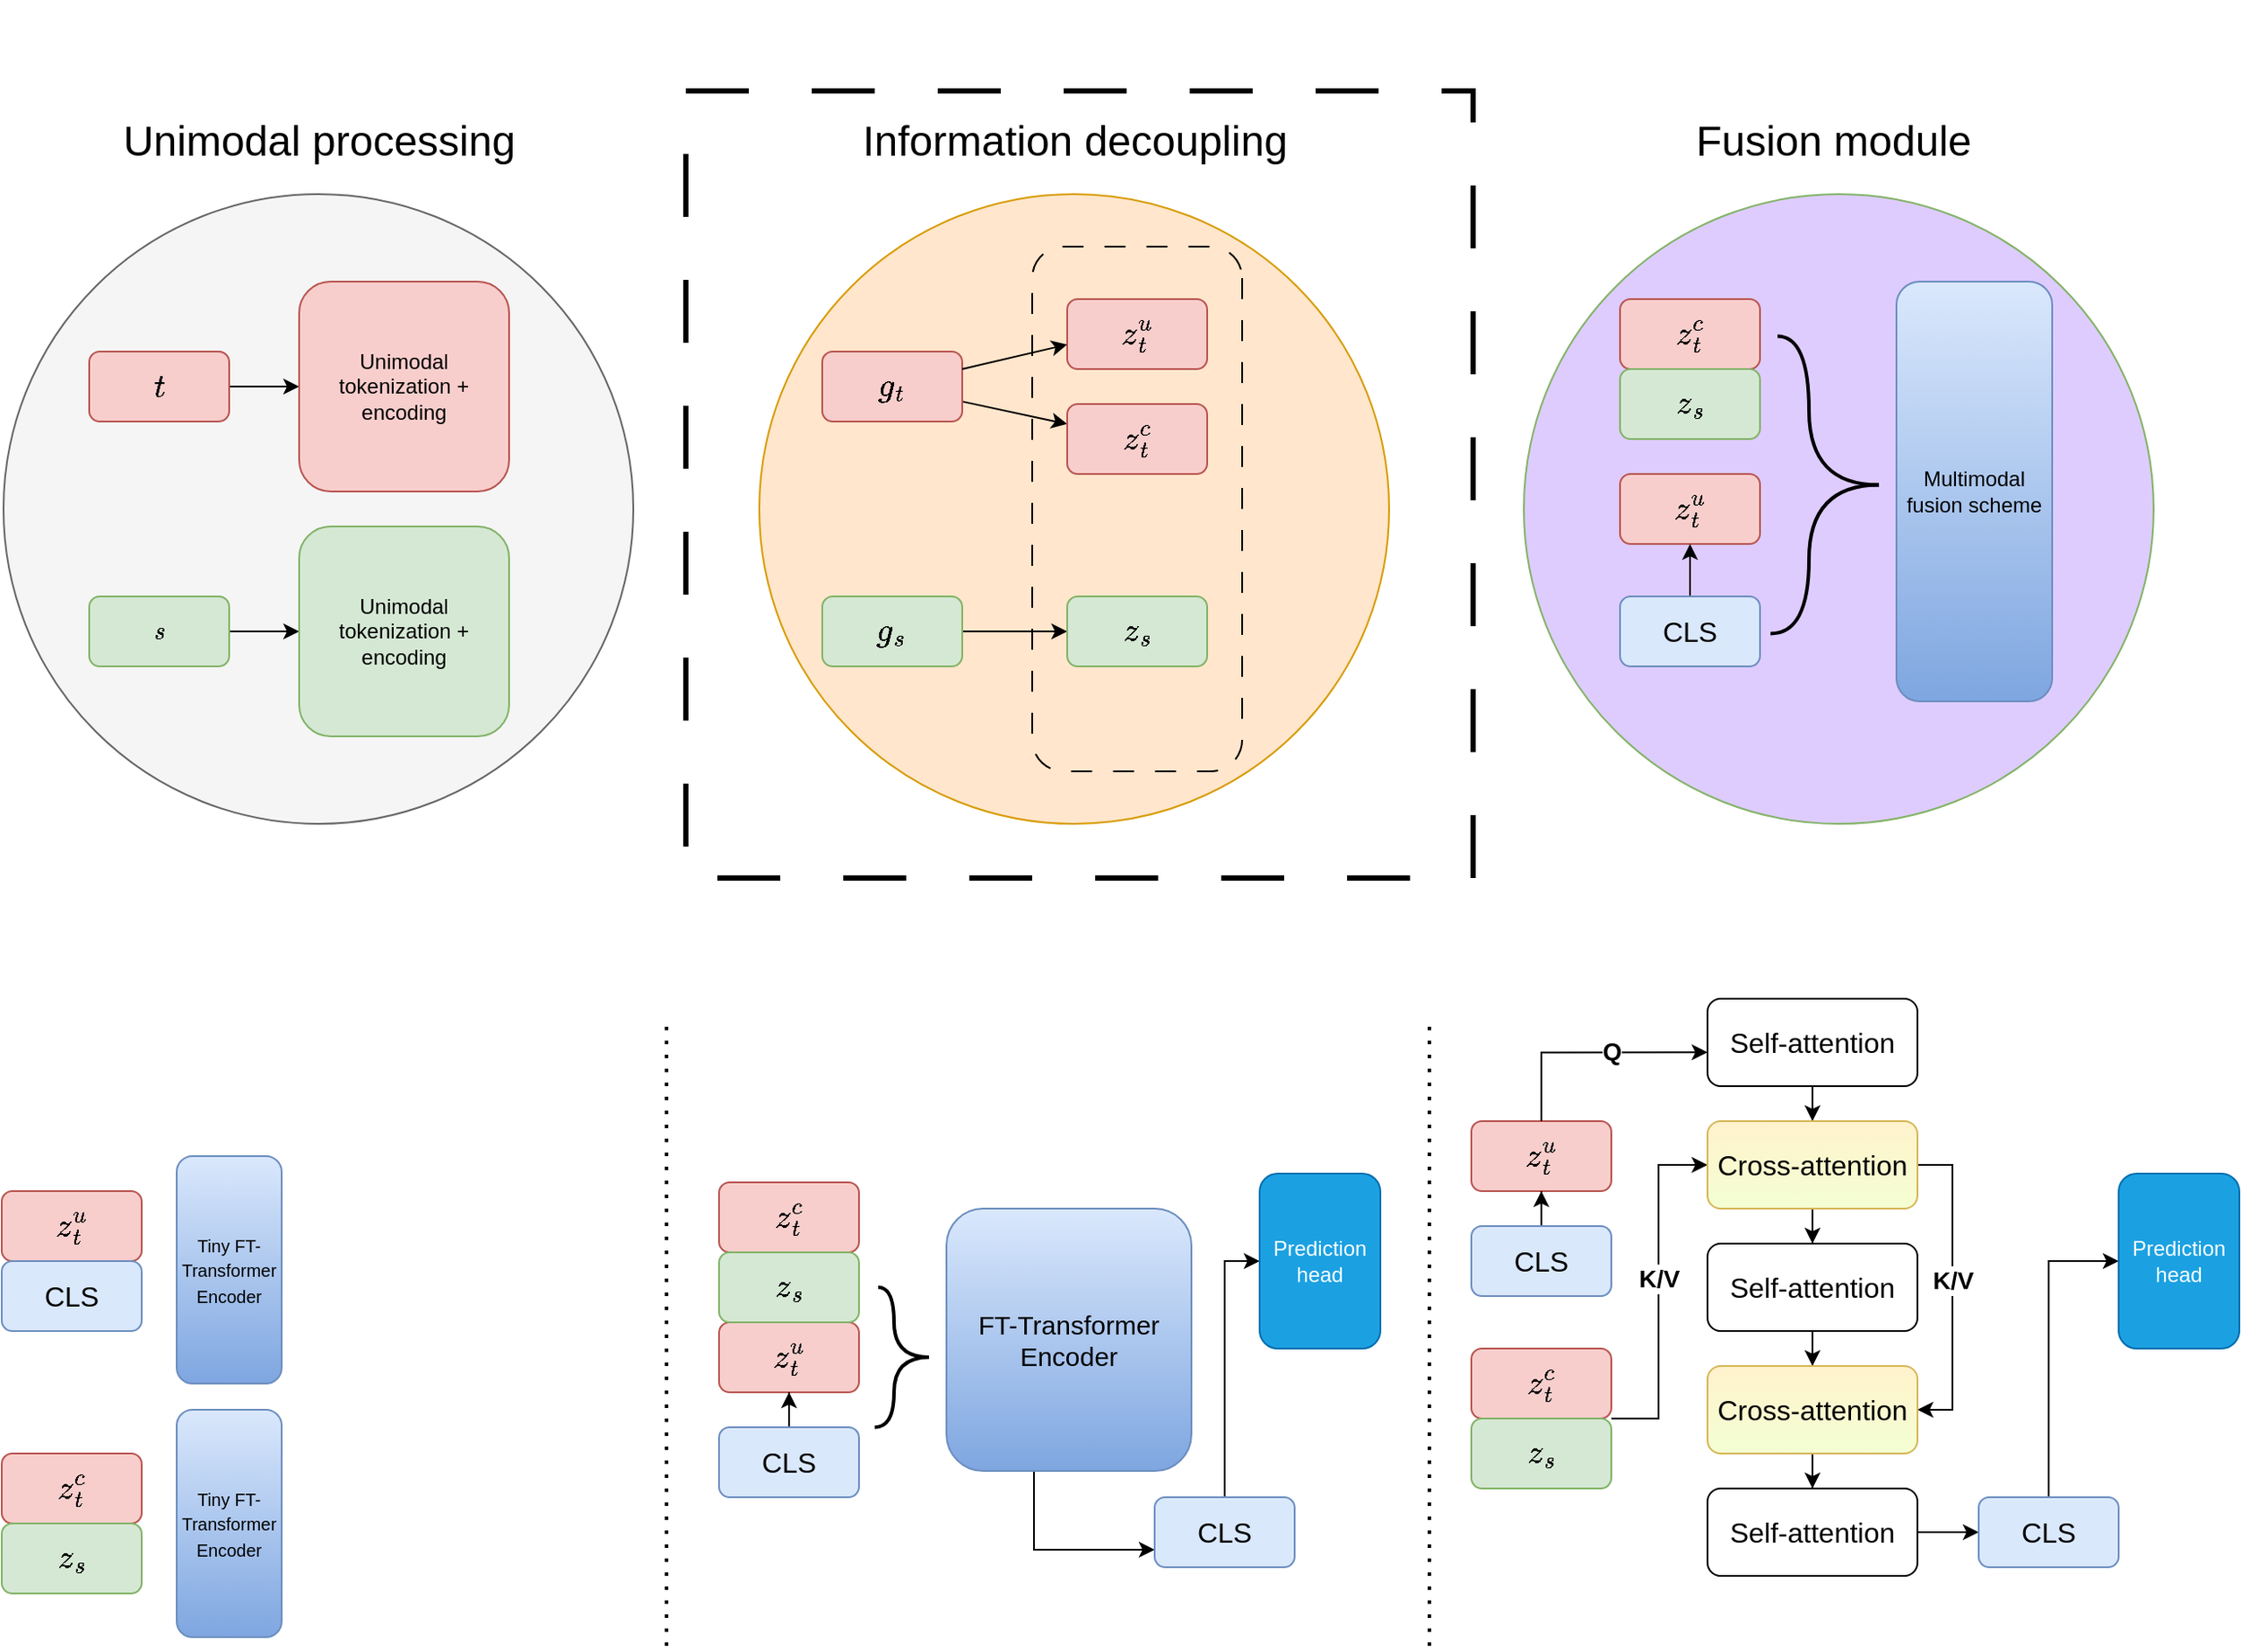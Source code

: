 <mxfile version="26.0.3">
  <diagram name="Page-1" id="ppDWNuSZf4CIT6eY6HD5">
    <mxGraphModel dx="892" dy="1739" grid="1" gridSize="10" guides="1" tooltips="1" connect="1" arrows="1" fold="1" page="1" pageScale="1" pageWidth="827" pageHeight="1169" math="1" shadow="0">
      <root>
        <mxCell id="0" />
        <mxCell id="1" parent="0" />
        <mxCell id="b5ZvEWZHJdZfXE5YK8wL-39" value="" style="ellipse;whiteSpace=wrap;html=1;aspect=fixed;fillColor=#DECCFF;strokeColor=#82b366;" vertex="1" parent="1">
          <mxGeometry x="950" y="50" width="360" height="360" as="geometry" />
        </mxCell>
        <mxCell id="b5ZvEWZHJdZfXE5YK8wL-23" value="" style="ellipse;whiteSpace=wrap;html=1;aspect=fixed;fillColor=#ffe6cc;strokeColor=#d79b00;" vertex="1" parent="1">
          <mxGeometry x="513" y="50" width="360" height="360" as="geometry" />
        </mxCell>
        <mxCell id="b5ZvEWZHJdZfXE5YK8wL-9" value="" style="ellipse;whiteSpace=wrap;html=1;aspect=fixed;fillColor=#f5f5f5;strokeColor=#666666;fontColor=#333333;" vertex="1" parent="1">
          <mxGeometry x="81" y="50" width="360" height="360" as="geometry" />
        </mxCell>
        <mxCell id="b5ZvEWZHJdZfXE5YK8wL-8" value="" style="edgeStyle=orthogonalEdgeStyle;rounded=0;orthogonalLoop=1;jettySize=auto;html=1;" edge="1" parent="1" source="b5ZvEWZHJdZfXE5YK8wL-2" target="b5ZvEWZHJdZfXE5YK8wL-5">
          <mxGeometry relative="1" as="geometry" />
        </mxCell>
        <mxCell id="b5ZvEWZHJdZfXE5YK8wL-2" value="&lt;font style=&quot;font-size: 16px;&quot;&gt;$$t$$&lt;/font&gt;" style="rounded=1;whiteSpace=wrap;html=1;fillColor=#f8cecc;strokeColor=#b85450;" vertex="1" parent="1">
          <mxGeometry x="130" y="140" width="80" height="40" as="geometry" />
        </mxCell>
        <mxCell id="b5ZvEWZHJdZfXE5YK8wL-7" value="" style="edgeStyle=orthogonalEdgeStyle;rounded=0;orthogonalLoop=1;jettySize=auto;html=1;" edge="1" parent="1" source="b5ZvEWZHJdZfXE5YK8wL-4" target="b5ZvEWZHJdZfXE5YK8wL-6">
          <mxGeometry relative="1" as="geometry" />
        </mxCell>
        <mxCell id="b5ZvEWZHJdZfXE5YK8wL-4" value="$$s$$" style="rounded=1;whiteSpace=wrap;html=1;fillColor=#d5e8d4;strokeColor=#82b366;" vertex="1" parent="1">
          <mxGeometry x="130" y="280" width="80" height="40" as="geometry" />
        </mxCell>
        <mxCell id="b5ZvEWZHJdZfXE5YK8wL-5" value="Unimodal tokenization + encoding" style="rounded=1;whiteSpace=wrap;html=1;fillColor=#f8cecc;strokeColor=#b85450;" vertex="1" parent="1">
          <mxGeometry x="250" y="100" width="120" height="120" as="geometry" />
        </mxCell>
        <mxCell id="b5ZvEWZHJdZfXE5YK8wL-6" value="Unimodal tokenization + encoding" style="rounded=1;whiteSpace=wrap;html=1;fillColor=#d5e8d4;strokeColor=#82b366;" vertex="1" parent="1">
          <mxGeometry x="250" y="240" width="120" height="120" as="geometry" />
        </mxCell>
        <mxCell id="b5ZvEWZHJdZfXE5YK8wL-19" value="" style="rounded=0;orthogonalLoop=1;jettySize=auto;html=1;" edge="1" parent="1" source="b5ZvEWZHJdZfXE5YK8wL-13" target="b5ZvEWZHJdZfXE5YK8wL-17">
          <mxGeometry relative="1" as="geometry" />
        </mxCell>
        <mxCell id="b5ZvEWZHJdZfXE5YK8wL-13" value="&lt;font style=&quot;font-size: 16px;&quot;&gt;$$g_t$$&lt;/font&gt;" style="rounded=1;whiteSpace=wrap;html=1;fillColor=#f8cecc;strokeColor=#b85450;" vertex="1" parent="1">
          <mxGeometry x="549" y="140" width="80" height="40" as="geometry" />
        </mxCell>
        <mxCell id="b5ZvEWZHJdZfXE5YK8wL-22" value="" style="edgeStyle=orthogonalEdgeStyle;rounded=0;orthogonalLoop=1;jettySize=auto;html=1;" edge="1" parent="1" source="b5ZvEWZHJdZfXE5YK8wL-14" target="b5ZvEWZHJdZfXE5YK8wL-18">
          <mxGeometry relative="1" as="geometry" />
        </mxCell>
        <mxCell id="b5ZvEWZHJdZfXE5YK8wL-14" value="&lt;font style=&quot;font-size: 16px;&quot;&gt;$$g_s$$&lt;/font&gt;" style="rounded=1;whiteSpace=wrap;html=1;fillColor=#d5e8d4;strokeColor=#82b366;" vertex="1" parent="1">
          <mxGeometry x="549" y="280" width="80" height="40" as="geometry" />
        </mxCell>
        <mxCell id="b5ZvEWZHJdZfXE5YK8wL-15" value="" style="rounded=1;whiteSpace=wrap;html=1;rotation=90;fillColor=none;dashed=1;dashPattern=12 12;" vertex="1" parent="1">
          <mxGeometry x="579" y="170" width="300" height="120" as="geometry" />
        </mxCell>
        <mxCell id="b5ZvEWZHJdZfXE5YK8wL-16" value="&lt;font style=&quot;font-size: 16px;&quot;&gt;$$z_t^u$$&lt;/font&gt;" style="rounded=1;whiteSpace=wrap;html=1;fillColor=#f8cecc;strokeColor=#b85450;" vertex="1" parent="1">
          <mxGeometry x="689" y="110" width="80" height="40" as="geometry" />
        </mxCell>
        <mxCell id="b5ZvEWZHJdZfXE5YK8wL-17" value="&lt;font style=&quot;font-size: 16px;&quot;&gt;$$z_t^c$$&lt;/font&gt;" style="rounded=1;whiteSpace=wrap;html=1;fillColor=#f8cecc;strokeColor=#b85450;" vertex="1" parent="1">
          <mxGeometry x="689" y="170" width="80" height="40" as="geometry" />
        </mxCell>
        <mxCell id="b5ZvEWZHJdZfXE5YK8wL-18" value="&lt;font style=&quot;font-size: 16px;&quot;&gt;$$z_s$$&lt;/font&gt;" style="rounded=1;whiteSpace=wrap;html=1;fillColor=#d5e8d4;strokeColor=#82b366;" vertex="1" parent="1">
          <mxGeometry x="689" y="280" width="80" height="40" as="geometry" />
        </mxCell>
        <mxCell id="b5ZvEWZHJdZfXE5YK8wL-21" value="" style="rounded=0;orthogonalLoop=1;jettySize=auto;html=1;exitX=1;exitY=0.25;exitDx=0;exitDy=0;" edge="1" parent="1" source="b5ZvEWZHJdZfXE5YK8wL-13">
          <mxGeometry relative="1" as="geometry">
            <mxPoint x="629" y="124" as="sourcePoint" />
            <mxPoint x="689" y="136" as="targetPoint" />
          </mxGeometry>
        </mxCell>
        <mxCell id="b5ZvEWZHJdZfXE5YK8wL-24" value="&lt;font style=&quot;font-size: 16px;&quot;&gt;$$z_t^u$$&lt;/font&gt;" style="rounded=1;whiteSpace=wrap;html=1;fillColor=#f8cecc;strokeColor=#b85450;" vertex="1" parent="1">
          <mxGeometry x="1005" y="210" width="80" height="40" as="geometry" />
        </mxCell>
        <mxCell id="b5ZvEWZHJdZfXE5YK8wL-25" value="&lt;font style=&quot;font-size: 16px;&quot;&gt;$$z_t^c$$&lt;/font&gt;" style="rounded=1;whiteSpace=wrap;html=1;fillColor=#f8cecc;strokeColor=#b85450;" vertex="1" parent="1">
          <mxGeometry x="1005" y="110" width="80" height="40" as="geometry" />
        </mxCell>
        <mxCell id="b5ZvEWZHJdZfXE5YK8wL-26" value="&lt;font style=&quot;font-size: 16px;&quot;&gt;$$z_s$$&lt;/font&gt;" style="rounded=1;whiteSpace=wrap;html=1;fillColor=#d5e8d4;strokeColor=#82b366;" vertex="1" parent="1">
          <mxGeometry x="1005" y="150" width="80" height="40" as="geometry" />
        </mxCell>
        <mxCell id="b5ZvEWZHJdZfXE5YK8wL-30" style="edgeStyle=orthogonalEdgeStyle;rounded=0;orthogonalLoop=1;jettySize=auto;html=1;entryX=0.5;entryY=1;entryDx=0;entryDy=0;" edge="1" parent="1" source="b5ZvEWZHJdZfXE5YK8wL-27" target="b5ZvEWZHJdZfXE5YK8wL-24">
          <mxGeometry relative="1" as="geometry" />
        </mxCell>
        <mxCell id="b5ZvEWZHJdZfXE5YK8wL-27" value="&lt;font style=&quot;font-size: 16px;&quot;&gt;CLS&lt;/font&gt;" style="rounded=1;whiteSpace=wrap;html=1;fillColor=#dae8fc;strokeColor=#6c8ebf;" vertex="1" parent="1">
          <mxGeometry x="1005" y="280" width="80" height="40" as="geometry" />
        </mxCell>
        <mxCell id="b5ZvEWZHJdZfXE5YK8wL-37" value="&lt;font&gt;Multimodal fusion scheme&lt;/font&gt;" style="rounded=1;whiteSpace=wrap;html=1;fillColor=#dae8fc;strokeColor=#6c8ebf;gradientColor=#7ea6e0;" vertex="1" parent="1">
          <mxGeometry x="1163" y="100" width="89" height="240" as="geometry" />
        </mxCell>
        <mxCell id="b5ZvEWZHJdZfXE5YK8wL-40" value="" style="group;rotation=-179;" vertex="1" connectable="0" parent="1">
          <mxGeometry x="980" y="-60" width="60" height="170" as="geometry" />
        </mxCell>
        <mxCell id="b5ZvEWZHJdZfXE5YK8wL-41" value="" style="endArrow=none;html=1;rounded=0;fontStyle=1;edgeStyle=orthogonalEdgeStyle;curved=1;strokeWidth=2;" edge="1" parent="b5ZvEWZHJdZfXE5YK8wL-40">
          <mxGeometry width="50" height="50" relative="1" as="geometry">
            <mxPoint x="173" y="276.25" as="sourcePoint" />
            <mxPoint x="111" y="361.25" as="targetPoint" />
            <Array as="points">
              <mxPoint x="133" y="276.25" />
              <mxPoint x="131" y="361.25" />
            </Array>
          </mxGeometry>
        </mxCell>
        <mxCell id="b5ZvEWZHJdZfXE5YK8wL-42" value="" style="endArrow=none;html=1;rounded=0;edgeStyle=orthogonalEdgeStyle;curved=1;strokeWidth=2;" edge="1" parent="b5ZvEWZHJdZfXE5YK8wL-40">
          <mxGeometry width="50" height="50" relative="1" as="geometry">
            <mxPoint x="173" y="276.25" as="sourcePoint" />
            <mxPoint x="115" y="191.25" as="targetPoint" />
            <Array as="points">
              <mxPoint x="133" y="276.25" />
              <mxPoint x="135" y="191.25" />
            </Array>
          </mxGeometry>
        </mxCell>
        <mxCell id="b5ZvEWZHJdZfXE5YK8wL-48" value="&lt;font style=&quot;font-size: 16px;&quot;&gt;$$z_t^u$$&lt;/font&gt;" style="rounded=1;whiteSpace=wrap;html=1;fillColor=#f8cecc;strokeColor=#b85450;" vertex="1" parent="1">
          <mxGeometry x="920" y="580" width="80" height="40" as="geometry" />
        </mxCell>
        <mxCell id="b5ZvEWZHJdZfXE5YK8wL-72" style="edgeStyle=orthogonalEdgeStyle;rounded=0;orthogonalLoop=1;jettySize=auto;html=1;entryX=0;entryY=0.5;entryDx=0;entryDy=0;exitX=1;exitY=1;exitDx=0;exitDy=0;" edge="1" parent="1" source="b5ZvEWZHJdZfXE5YK8wL-49" target="b5ZvEWZHJdZfXE5YK8wL-58">
          <mxGeometry relative="1" as="geometry">
            <Array as="points">
              <mxPoint x="1027" y="750" />
              <mxPoint x="1027" y="605" />
            </Array>
          </mxGeometry>
        </mxCell>
        <mxCell id="b5ZvEWZHJdZfXE5YK8wL-74" value="&lt;font style=&quot;font-size: 14px;&quot;&gt;&lt;b&gt;K/V&lt;/b&gt;&lt;/font&gt;" style="edgeLabel;html=1;align=center;verticalAlign=middle;resizable=0;points=[];" vertex="1" connectable="0" parent="b5ZvEWZHJdZfXE5YK8wL-72">
          <mxGeometry x="0.234" relative="1" as="geometry">
            <mxPoint y="16" as="offset" />
          </mxGeometry>
        </mxCell>
        <mxCell id="b5ZvEWZHJdZfXE5YK8wL-49" value="&lt;font style=&quot;font-size: 16px;&quot;&gt;$$z_t^c$$&lt;/font&gt;" style="rounded=1;whiteSpace=wrap;html=1;fillColor=#f8cecc;strokeColor=#b85450;" vertex="1" parent="1">
          <mxGeometry x="920" y="710" width="80" height="40" as="geometry" />
        </mxCell>
        <mxCell id="b5ZvEWZHJdZfXE5YK8wL-50" value="&lt;font style=&quot;font-size: 16px;&quot;&gt;$$z_s$$&lt;/font&gt;" style="rounded=1;whiteSpace=wrap;html=1;fillColor=#d5e8d4;strokeColor=#82b366;" vertex="1" parent="1">
          <mxGeometry x="920" y="750" width="80" height="40" as="geometry" />
        </mxCell>
        <mxCell id="b5ZvEWZHJdZfXE5YK8wL-51" style="edgeStyle=orthogonalEdgeStyle;rounded=0;orthogonalLoop=1;jettySize=auto;html=1;entryX=0.5;entryY=1;entryDx=0;entryDy=0;" edge="1" parent="1" source="b5ZvEWZHJdZfXE5YK8wL-52" target="b5ZvEWZHJdZfXE5YK8wL-48">
          <mxGeometry relative="1" as="geometry" />
        </mxCell>
        <mxCell id="b5ZvEWZHJdZfXE5YK8wL-52" value="&lt;font style=&quot;font-size: 16px;&quot;&gt;CLS&lt;/font&gt;" style="rounded=1;whiteSpace=wrap;html=1;fillColor=#dae8fc;strokeColor=#6c8ebf;" vertex="1" parent="1">
          <mxGeometry x="920" y="640" width="80" height="40" as="geometry" />
        </mxCell>
        <mxCell id="b5ZvEWZHJdZfXE5YK8wL-64" style="edgeStyle=orthogonalEdgeStyle;rounded=0;orthogonalLoop=1;jettySize=auto;html=1;entryX=0.5;entryY=0;entryDx=0;entryDy=0;" edge="1" parent="1" source="b5ZvEWZHJdZfXE5YK8wL-53" target="b5ZvEWZHJdZfXE5YK8wL-58">
          <mxGeometry relative="1" as="geometry" />
        </mxCell>
        <mxCell id="b5ZvEWZHJdZfXE5YK8wL-53" value="&lt;font style=&quot;font-size: 16px;&quot;&gt;Self-attention&lt;/font&gt;" style="rounded=1;whiteSpace=wrap;html=1;" vertex="1" parent="1">
          <mxGeometry x="1055" y="510" width="120" height="50" as="geometry" />
        </mxCell>
        <mxCell id="b5ZvEWZHJdZfXE5YK8wL-66" style="edgeStyle=orthogonalEdgeStyle;rounded=0;orthogonalLoop=1;jettySize=auto;html=1;entryX=0.5;entryY=0;entryDx=0;entryDy=0;" edge="1" parent="1" source="b5ZvEWZHJdZfXE5YK8wL-56" target="b5ZvEWZHJdZfXE5YK8wL-61">
          <mxGeometry relative="1" as="geometry" />
        </mxCell>
        <mxCell id="b5ZvEWZHJdZfXE5YK8wL-56" value="&lt;font style=&quot;font-size: 16px;&quot;&gt;Self-attention&lt;/font&gt;" style="rounded=1;whiteSpace=wrap;html=1;" vertex="1" parent="1">
          <mxGeometry x="1055" y="650" width="120" height="50" as="geometry" />
        </mxCell>
        <mxCell id="b5ZvEWZHJdZfXE5YK8wL-69" style="edgeStyle=orthogonalEdgeStyle;rounded=0;orthogonalLoop=1;jettySize=auto;html=1;" edge="1" parent="1" source="b5ZvEWZHJdZfXE5YK8wL-57" target="b5ZvEWZHJdZfXE5YK8wL-68">
          <mxGeometry relative="1" as="geometry" />
        </mxCell>
        <mxCell id="b5ZvEWZHJdZfXE5YK8wL-57" value="&lt;font style=&quot;font-size: 16px;&quot;&gt;Self-attention&lt;/font&gt;" style="rounded=1;whiteSpace=wrap;html=1;" vertex="1" parent="1">
          <mxGeometry x="1055" y="790" width="120" height="50" as="geometry" />
        </mxCell>
        <mxCell id="b5ZvEWZHJdZfXE5YK8wL-65" style="edgeStyle=orthogonalEdgeStyle;rounded=0;orthogonalLoop=1;jettySize=auto;html=1;entryX=0.5;entryY=0;entryDx=0;entryDy=0;" edge="1" parent="1" source="b5ZvEWZHJdZfXE5YK8wL-58" target="b5ZvEWZHJdZfXE5YK8wL-56">
          <mxGeometry relative="1" as="geometry" />
        </mxCell>
        <mxCell id="b5ZvEWZHJdZfXE5YK8wL-73" style="edgeStyle=orthogonalEdgeStyle;rounded=0;orthogonalLoop=1;jettySize=auto;html=1;entryX=1;entryY=0.5;entryDx=0;entryDy=0;" edge="1" parent="1" source="b5ZvEWZHJdZfXE5YK8wL-58" target="b5ZvEWZHJdZfXE5YK8wL-61">
          <mxGeometry relative="1" as="geometry">
            <mxPoint x="1200" y="750" as="targetPoint" />
            <Array as="points">
              <mxPoint x="1195" y="605" />
              <mxPoint x="1195" y="745" />
            </Array>
          </mxGeometry>
        </mxCell>
        <mxCell id="b5ZvEWZHJdZfXE5YK8wL-75" value="&lt;b style=&quot;font-size: 14px;&quot;&gt;K/V&lt;/b&gt;" style="edgeLabel;html=1;align=center;verticalAlign=middle;resizable=0;points=[];" vertex="1" connectable="0" parent="b5ZvEWZHJdZfXE5YK8wL-73">
          <mxGeometry x="-0.185" relative="1" as="geometry">
            <mxPoint y="12" as="offset" />
          </mxGeometry>
        </mxCell>
        <mxCell id="b5ZvEWZHJdZfXE5YK8wL-58" value="&lt;font style=&quot;font-size: 16px;&quot;&gt;Cross-attention&lt;/font&gt;" style="rounded=1;whiteSpace=wrap;html=1;fillColor=#fff2cc;strokeColor=#d6b656;gradientColor=#F4FFD3;" vertex="1" parent="1">
          <mxGeometry x="1055" y="580" width="120" height="50" as="geometry" />
        </mxCell>
        <mxCell id="b5ZvEWZHJdZfXE5YK8wL-67" style="edgeStyle=orthogonalEdgeStyle;rounded=0;orthogonalLoop=1;jettySize=auto;html=1;entryX=0.5;entryY=0;entryDx=0;entryDy=0;" edge="1" parent="1" source="b5ZvEWZHJdZfXE5YK8wL-61" target="b5ZvEWZHJdZfXE5YK8wL-57">
          <mxGeometry relative="1" as="geometry" />
        </mxCell>
        <mxCell id="b5ZvEWZHJdZfXE5YK8wL-61" value="&lt;font style=&quot;font-size: 16px;&quot;&gt;Cross-attention&lt;/font&gt;" style="rounded=1;whiteSpace=wrap;html=1;fillColor=#fff2cc;strokeColor=#d6b656;gradientColor=#F4FFD3;" vertex="1" parent="1">
          <mxGeometry x="1055" y="720" width="120" height="50" as="geometry" />
        </mxCell>
        <mxCell id="b5ZvEWZHJdZfXE5YK8wL-62" value="&lt;b style=&quot;font-size: 14px;&quot;&gt;Q&lt;/b&gt;" style="edgeStyle=orthogonalEdgeStyle;rounded=0;orthogonalLoop=1;jettySize=auto;html=1;entryX=0;entryY=0.613;entryDx=0;entryDy=0;entryPerimeter=0;" edge="1" parent="1" source="b5ZvEWZHJdZfXE5YK8wL-48" target="b5ZvEWZHJdZfXE5YK8wL-53">
          <mxGeometry x="0.181" y="1" relative="1" as="geometry">
            <Array as="points">
              <mxPoint x="960" y="541" />
            </Array>
            <mxPoint as="offset" />
          </mxGeometry>
        </mxCell>
        <mxCell id="b5ZvEWZHJdZfXE5YK8wL-71" style="edgeStyle=orthogonalEdgeStyle;rounded=0;orthogonalLoop=1;jettySize=auto;html=1;entryX=0;entryY=0.5;entryDx=0;entryDy=0;" edge="1" parent="1" source="b5ZvEWZHJdZfXE5YK8wL-68" target="b5ZvEWZHJdZfXE5YK8wL-70">
          <mxGeometry relative="1" as="geometry" />
        </mxCell>
        <mxCell id="b5ZvEWZHJdZfXE5YK8wL-68" value="&lt;font style=&quot;font-size: 16px;&quot;&gt;CLS&lt;/font&gt;" style="rounded=1;whiteSpace=wrap;html=1;fillColor=#dae8fc;strokeColor=#6c8ebf;" vertex="1" parent="1">
          <mxGeometry x="1210" y="795" width="80" height="40" as="geometry" />
        </mxCell>
        <mxCell id="b5ZvEWZHJdZfXE5YK8wL-70" value="Prediction head" style="rounded=1;whiteSpace=wrap;html=1;fillColor=#1ba1e2;fontColor=#ffffff;strokeColor=#006EAF;" vertex="1" parent="1">
          <mxGeometry x="1290" y="610" width="69" height="100" as="geometry" />
        </mxCell>
        <mxCell id="b5ZvEWZHJdZfXE5YK8wL-76" value="&lt;font style=&quot;font-size: 24px;&quot;&gt;Unimodal processing&lt;/font&gt;" style="text;html=1;align=center;verticalAlign=middle;resizable=0;points=[];autosize=1;strokeColor=none;fillColor=none;" vertex="1" parent="1">
          <mxGeometry x="136" width="250" height="40" as="geometry" />
        </mxCell>
        <mxCell id="b5ZvEWZHJdZfXE5YK8wL-77" value="&lt;font style=&quot;font-size: 24px;&quot;&gt;Information decoupling&lt;/font&gt;" style="text;html=1;align=center;verticalAlign=middle;resizable=0;points=[];autosize=1;strokeColor=none;fillColor=none;" vertex="1" parent="1">
          <mxGeometry x="558" width="270" height="40" as="geometry" />
        </mxCell>
        <mxCell id="b5ZvEWZHJdZfXE5YK8wL-78" value="&lt;font style=&quot;font-size: 24px;&quot;&gt;Fusion module&amp;nbsp;&lt;/font&gt;" style="text;html=1;align=center;verticalAlign=middle;resizable=0;points=[];autosize=1;strokeColor=none;fillColor=none;" vertex="1" parent="1">
          <mxGeometry x="1035" width="190" height="40" as="geometry" />
        </mxCell>
        <mxCell id="b5ZvEWZHJdZfXE5YK8wL-79" value="" style="rounded=0;whiteSpace=wrap;html=1;fillColor=none;dashed=1;dashPattern=12 12;strokeWidth=3;" vertex="1" parent="1">
          <mxGeometry x="471" y="-9" width="450" height="450" as="geometry" />
        </mxCell>
        <mxCell id="b5ZvEWZHJdZfXE5YK8wL-85" value="&lt;font style=&quot;font-size: 16px;&quot;&gt;$$z_t^u$$&lt;/font&gt;" style="rounded=1;whiteSpace=wrap;html=1;fillColor=#f8cecc;strokeColor=#b85450;" vertex="1" parent="1">
          <mxGeometry x="490" y="695" width="80" height="40" as="geometry" />
        </mxCell>
        <mxCell id="b5ZvEWZHJdZfXE5YK8wL-86" value="&lt;font style=&quot;font-size: 16px;&quot;&gt;$$z_t^c$$&lt;/font&gt;" style="rounded=1;whiteSpace=wrap;html=1;fillColor=#f8cecc;strokeColor=#b85450;" vertex="1" parent="1">
          <mxGeometry x="490" y="615" width="80" height="40" as="geometry" />
        </mxCell>
        <mxCell id="b5ZvEWZHJdZfXE5YK8wL-87" value="&lt;font style=&quot;font-size: 16px;&quot;&gt;$$z_s$$&lt;/font&gt;" style="rounded=1;whiteSpace=wrap;html=1;fillColor=#d5e8d4;strokeColor=#82b366;" vertex="1" parent="1">
          <mxGeometry x="490" y="655" width="80" height="40" as="geometry" />
        </mxCell>
        <mxCell id="b5ZvEWZHJdZfXE5YK8wL-88" style="edgeStyle=orthogonalEdgeStyle;rounded=0;orthogonalLoop=1;jettySize=auto;html=1;entryX=0.5;entryY=1;entryDx=0;entryDy=0;" edge="1" parent="1" source="b5ZvEWZHJdZfXE5YK8wL-89" target="b5ZvEWZHJdZfXE5YK8wL-85">
          <mxGeometry relative="1" as="geometry" />
        </mxCell>
        <mxCell id="b5ZvEWZHJdZfXE5YK8wL-89" value="&lt;font style=&quot;font-size: 16px;&quot;&gt;CLS&lt;/font&gt;" style="rounded=1;whiteSpace=wrap;html=1;fillColor=#dae8fc;strokeColor=#6c8ebf;" vertex="1" parent="1">
          <mxGeometry x="490" y="755" width="80" height="40" as="geometry" />
        </mxCell>
        <mxCell id="b5ZvEWZHJdZfXE5YK8wL-99" style="edgeStyle=orthogonalEdgeStyle;rounded=0;orthogonalLoop=1;jettySize=auto;html=1;entryX=0;entryY=0.75;entryDx=0;entryDy=0;" edge="1" parent="1" source="b5ZvEWZHJdZfXE5YK8wL-90" target="b5ZvEWZHJdZfXE5YK8wL-97">
          <mxGeometry relative="1" as="geometry">
            <Array as="points">
              <mxPoint x="670" y="825" />
            </Array>
          </mxGeometry>
        </mxCell>
        <mxCell id="b5ZvEWZHJdZfXE5YK8wL-90" value="&lt;font style=&quot;font-size: 15px;&quot;&gt;FT-Transformer Encoder&lt;/font&gt;" style="rounded=1;whiteSpace=wrap;html=1;fillColor=#dae8fc;strokeColor=#6c8ebf;gradientColor=#7ea6e0;" vertex="1" parent="1">
          <mxGeometry x="620" y="630" width="140" height="150" as="geometry" />
        </mxCell>
        <mxCell id="b5ZvEWZHJdZfXE5YK8wL-96" style="edgeStyle=orthogonalEdgeStyle;rounded=0;orthogonalLoop=1;jettySize=auto;html=1;entryX=0;entryY=0.5;entryDx=0;entryDy=0;" edge="1" parent="1" source="b5ZvEWZHJdZfXE5YK8wL-97" target="b5ZvEWZHJdZfXE5YK8wL-98">
          <mxGeometry relative="1" as="geometry" />
        </mxCell>
        <mxCell id="b5ZvEWZHJdZfXE5YK8wL-97" value="&lt;font style=&quot;font-size: 16px;&quot;&gt;CLS&lt;/font&gt;" style="rounded=1;whiteSpace=wrap;html=1;fillColor=#dae8fc;strokeColor=#6c8ebf;" vertex="1" parent="1">
          <mxGeometry x="739" y="795" width="80" height="40" as="geometry" />
        </mxCell>
        <mxCell id="b5ZvEWZHJdZfXE5YK8wL-98" value="Prediction head" style="rounded=1;whiteSpace=wrap;html=1;fillColor=#1ba1e2;fontColor=#ffffff;strokeColor=#006EAF;" vertex="1" parent="1">
          <mxGeometry x="799" y="610" width="69" height="100" as="geometry" />
        </mxCell>
        <mxCell id="b5ZvEWZHJdZfXE5YK8wL-105" value="" style="group;rotation=-179;" vertex="1" connectable="0" parent="1">
          <mxGeometry x="580" y="675" width="30" height="80" as="geometry" />
        </mxCell>
        <mxCell id="b5ZvEWZHJdZfXE5YK8wL-106" value="" style="endArrow=none;html=1;rounded=0;fontStyle=1;edgeStyle=orthogonalEdgeStyle;curved=1;strokeWidth=2;" edge="1" parent="b5ZvEWZHJdZfXE5YK8wL-105">
          <mxGeometry width="50" height="50" relative="1" as="geometry">
            <mxPoint x="30" y="40" as="sourcePoint" />
            <mxPoint x="-1" y="80" as="targetPoint" />
            <Array as="points">
              <mxPoint x="10" y="40" />
              <mxPoint x="9" y="80" />
            </Array>
          </mxGeometry>
        </mxCell>
        <mxCell id="b5ZvEWZHJdZfXE5YK8wL-107" value="" style="endArrow=none;html=1;rounded=0;edgeStyle=orthogonalEdgeStyle;curved=1;strokeWidth=2;" edge="1" parent="b5ZvEWZHJdZfXE5YK8wL-105">
          <mxGeometry width="50" height="50" relative="1" as="geometry">
            <mxPoint x="30" y="40" as="sourcePoint" />
            <mxPoint x="1" as="targetPoint" />
            <Array as="points">
              <mxPoint x="10" y="40" />
              <mxPoint x="11" />
            </Array>
          </mxGeometry>
        </mxCell>
        <mxCell id="b5ZvEWZHJdZfXE5YK8wL-108" value="" style="endArrow=none;dashed=1;html=1;dashPattern=1 3;strokeWidth=2;rounded=0;" edge="1" parent="1">
          <mxGeometry width="50" height="50" relative="1" as="geometry">
            <mxPoint x="460" y="880" as="sourcePoint" />
            <mxPoint x="460" y="520" as="targetPoint" />
          </mxGeometry>
        </mxCell>
        <mxCell id="b5ZvEWZHJdZfXE5YK8wL-109" value="" style="endArrow=none;dashed=1;html=1;dashPattern=1 3;strokeWidth=2;rounded=0;" edge="1" parent="1">
          <mxGeometry width="50" height="50" relative="1" as="geometry">
            <mxPoint x="896" y="880" as="sourcePoint" />
            <mxPoint x="896" y="520" as="targetPoint" />
          </mxGeometry>
        </mxCell>
        <mxCell id="b5ZvEWZHJdZfXE5YK8wL-117" value="&lt;font style=&quot;font-size: 16px;&quot;&gt;$$z_t^u$$&lt;/font&gt;" style="rounded=1;whiteSpace=wrap;html=1;fillColor=#f8cecc;strokeColor=#b85450;" vertex="1" parent="1">
          <mxGeometry x="80" y="620" width="80" height="40" as="geometry" />
        </mxCell>
        <mxCell id="b5ZvEWZHJdZfXE5YK8wL-118" value="&lt;font style=&quot;font-size: 16px;&quot;&gt;$$z_t^c$$&lt;/font&gt;" style="rounded=1;whiteSpace=wrap;html=1;fillColor=#f8cecc;strokeColor=#b85450;" vertex="1" parent="1">
          <mxGeometry x="80" y="770" width="80" height="40" as="geometry" />
        </mxCell>
        <mxCell id="b5ZvEWZHJdZfXE5YK8wL-119" value="&lt;font style=&quot;font-size: 16px;&quot;&gt;$$z_s$$&lt;/font&gt;" style="rounded=1;whiteSpace=wrap;html=1;fillColor=#d5e8d4;strokeColor=#82b366;" vertex="1" parent="1">
          <mxGeometry x="80" y="810" width="80" height="40" as="geometry" />
        </mxCell>
        <mxCell id="b5ZvEWZHJdZfXE5YK8wL-121" value="&lt;font style=&quot;font-size: 16px;&quot;&gt;CLS&lt;/font&gt;" style="rounded=1;whiteSpace=wrap;html=1;fillColor=#dae8fc;strokeColor=#6c8ebf;" vertex="1" parent="1">
          <mxGeometry x="80" y="660" width="80" height="40" as="geometry" />
        </mxCell>
        <mxCell id="b5ZvEWZHJdZfXE5YK8wL-122" value="&lt;font style=&quot;font-size: 10px;&quot;&gt;Tiny FT-Transformer Encoder&lt;/font&gt;" style="rounded=1;whiteSpace=wrap;html=1;fillColor=#dae8fc;strokeColor=#6c8ebf;gradientColor=#7ea6e0;" vertex="1" parent="1">
          <mxGeometry x="180" y="600" width="60" height="130" as="geometry" />
        </mxCell>
        <mxCell id="b5ZvEWZHJdZfXE5YK8wL-123" value="&lt;font style=&quot;font-size: 10px;&quot;&gt;Tiny FT-Transformer Encoder&lt;/font&gt;" style="rounded=1;whiteSpace=wrap;html=1;fillColor=#dae8fc;strokeColor=#6c8ebf;gradientColor=#7ea6e0;" vertex="1" parent="1">
          <mxGeometry x="180" y="745" width="60" height="130" as="geometry" />
        </mxCell>
      </root>
    </mxGraphModel>
  </diagram>
</mxfile>
